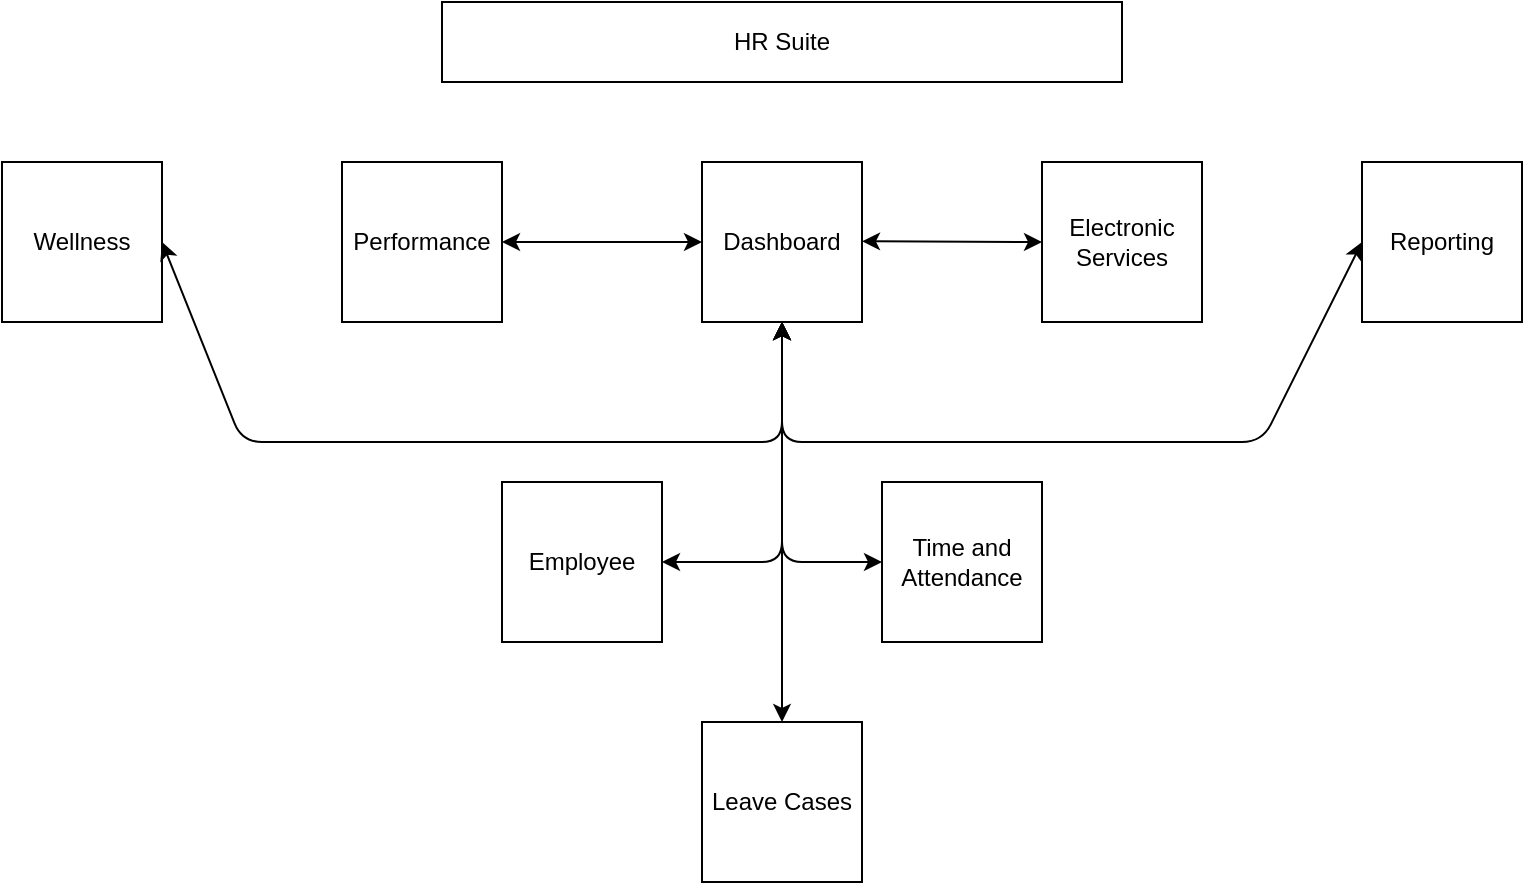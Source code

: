 <mxfile>
    <diagram id="j28TifyDKYYysf6Qyt2K" name="Page-1">
        <mxGraphModel dx="1130" dy="531" grid="1" gridSize="10" guides="1" tooltips="1" connect="1" arrows="1" fold="1" page="1" pageScale="1" pageWidth="850" pageHeight="1100" math="0" shadow="0">
            <root>
                <mxCell id="0"/>
                <mxCell id="1" parent="0"/>
                <mxCell id="3" value="Wellness" style="whiteSpace=wrap;html=1;aspect=fixed;" parent="1" vertex="1">
                    <mxGeometry x="40" y="80" width="80" height="80" as="geometry"/>
                </mxCell>
                <mxCell id="4" value="Dashboard" style="whiteSpace=wrap;html=1;aspect=fixed;" parent="1" vertex="1">
                    <mxGeometry x="390" y="80" width="80" height="80" as="geometry"/>
                </mxCell>
                <mxCell id="5" value="Performance" style="whiteSpace=wrap;html=1;aspect=fixed;" parent="1" vertex="1">
                    <mxGeometry x="210" y="80" width="80" height="80" as="geometry"/>
                </mxCell>
                <mxCell id="6" value="Electronic Services" style="whiteSpace=wrap;html=1;aspect=fixed;" parent="1" vertex="1">
                    <mxGeometry x="560" y="80" width="80" height="80" as="geometry"/>
                </mxCell>
                <mxCell id="7" value="Reporting" style="whiteSpace=wrap;html=1;aspect=fixed;" parent="1" vertex="1">
                    <mxGeometry x="720" y="80" width="80" height="80" as="geometry"/>
                </mxCell>
                <mxCell id="12" value="HR Suite" style="rounded=0;whiteSpace=wrap;html=1;" parent="1" vertex="1">
                    <mxGeometry x="260" width="340" height="40" as="geometry"/>
                </mxCell>
                <mxCell id="14" value="Time and Attendance" style="whiteSpace=wrap;html=1;aspect=fixed;" parent="1" vertex="1">
                    <mxGeometry x="480" y="240" width="80" height="80" as="geometry"/>
                </mxCell>
                <mxCell id="16" value="Employee" style="whiteSpace=wrap;html=1;aspect=fixed;" parent="1" vertex="1">
                    <mxGeometry x="290" y="240" width="80" height="80" as="geometry"/>
                </mxCell>
                <mxCell id="17" value="" style="endArrow=classic;startArrow=classic;html=1;entryX=0;entryY=0.5;entryDx=0;entryDy=0;exitX=1;exitY=0.5;exitDx=0;exitDy=0;" parent="1" source="5" target="4" edge="1">
                    <mxGeometry width="50" height="50" relative="1" as="geometry">
                        <mxPoint x="400" y="220" as="sourcePoint"/>
                        <mxPoint x="450" y="170" as="targetPoint"/>
                    </mxGeometry>
                </mxCell>
                <mxCell id="18" value="" style="endArrow=classic;startArrow=classic;html=1;exitX=1;exitY=0.5;exitDx=0;exitDy=0;" parent="1" edge="1">
                    <mxGeometry width="50" height="50" relative="1" as="geometry">
                        <mxPoint x="470" y="119.66" as="sourcePoint"/>
                        <mxPoint x="560" y="120" as="targetPoint"/>
                    </mxGeometry>
                </mxCell>
                <mxCell id="23" value="" style="endArrow=classic;startArrow=classic;html=1;entryX=0.5;entryY=1;entryDx=0;entryDy=0;exitX=1;exitY=0.5;exitDx=0;exitDy=0;" parent="1" source="3" target="4" edge="1">
                    <mxGeometry width="50" height="50" relative="1" as="geometry">
                        <mxPoint x="160" y="220" as="sourcePoint"/>
                        <mxPoint x="440" y="180" as="targetPoint"/>
                        <Array as="points">
                            <mxPoint x="160" y="220"/>
                            <mxPoint x="430" y="220"/>
                        </Array>
                    </mxGeometry>
                </mxCell>
                <mxCell id="25" value="" style="endArrow=classic;startArrow=classic;html=1;exitX=0.5;exitY=1;exitDx=0;exitDy=0;entryX=0;entryY=0.5;entryDx=0;entryDy=0;" parent="1" source="4" target="7" edge="1">
                    <mxGeometry width="50" height="50" relative="1" as="geometry">
                        <mxPoint x="385" y="190" as="sourcePoint"/>
                        <mxPoint x="430" y="220" as="targetPoint"/>
                        <Array as="points">
                            <mxPoint x="430" y="220"/>
                            <mxPoint x="670" y="220"/>
                        </Array>
                    </mxGeometry>
                </mxCell>
                <mxCell id="27" value="" style="endArrow=classic;startArrow=classic;html=1;entryX=0.5;entryY=1;entryDx=0;entryDy=0;exitX=1;exitY=0.5;exitDx=0;exitDy=0;" parent="1" source="16" target="4" edge="1">
                    <mxGeometry width="50" height="50" relative="1" as="geometry">
                        <mxPoint x="429.66" y="310" as="sourcePoint"/>
                        <mxPoint x="429.66" y="250" as="targetPoint"/>
                        <Array as="points">
                            <mxPoint x="430" y="280"/>
                        </Array>
                    </mxGeometry>
                </mxCell>
                <mxCell id="28" value="" style="endArrow=classic;startArrow=classic;html=1;exitX=0;exitY=0.5;exitDx=0;exitDy=0;" parent="1" source="14" edge="1">
                    <mxGeometry width="50" height="50" relative="1" as="geometry">
                        <mxPoint x="470" y="290" as="sourcePoint"/>
                        <mxPoint x="430" y="160" as="targetPoint"/>
                        <Array as="points">
                            <mxPoint x="430" y="280"/>
                        </Array>
                    </mxGeometry>
                </mxCell>
                <mxCell id="29" value="Leave Cases" style="whiteSpace=wrap;html=1;aspect=fixed;" parent="1" vertex="1">
                    <mxGeometry x="390" y="360" width="80" height="80" as="geometry"/>
                </mxCell>
                <mxCell id="30" value="" style="endArrow=classic;startArrow=classic;html=1;exitX=0.5;exitY=0;exitDx=0;exitDy=0;" parent="1" source="29" edge="1">
                    <mxGeometry width="50" height="50" relative="1" as="geometry">
                        <mxPoint x="400" y="300" as="sourcePoint"/>
                        <mxPoint x="430" y="160" as="targetPoint"/>
                    </mxGeometry>
                </mxCell>
            </root>
        </mxGraphModel>
    </diagram>
</mxfile>